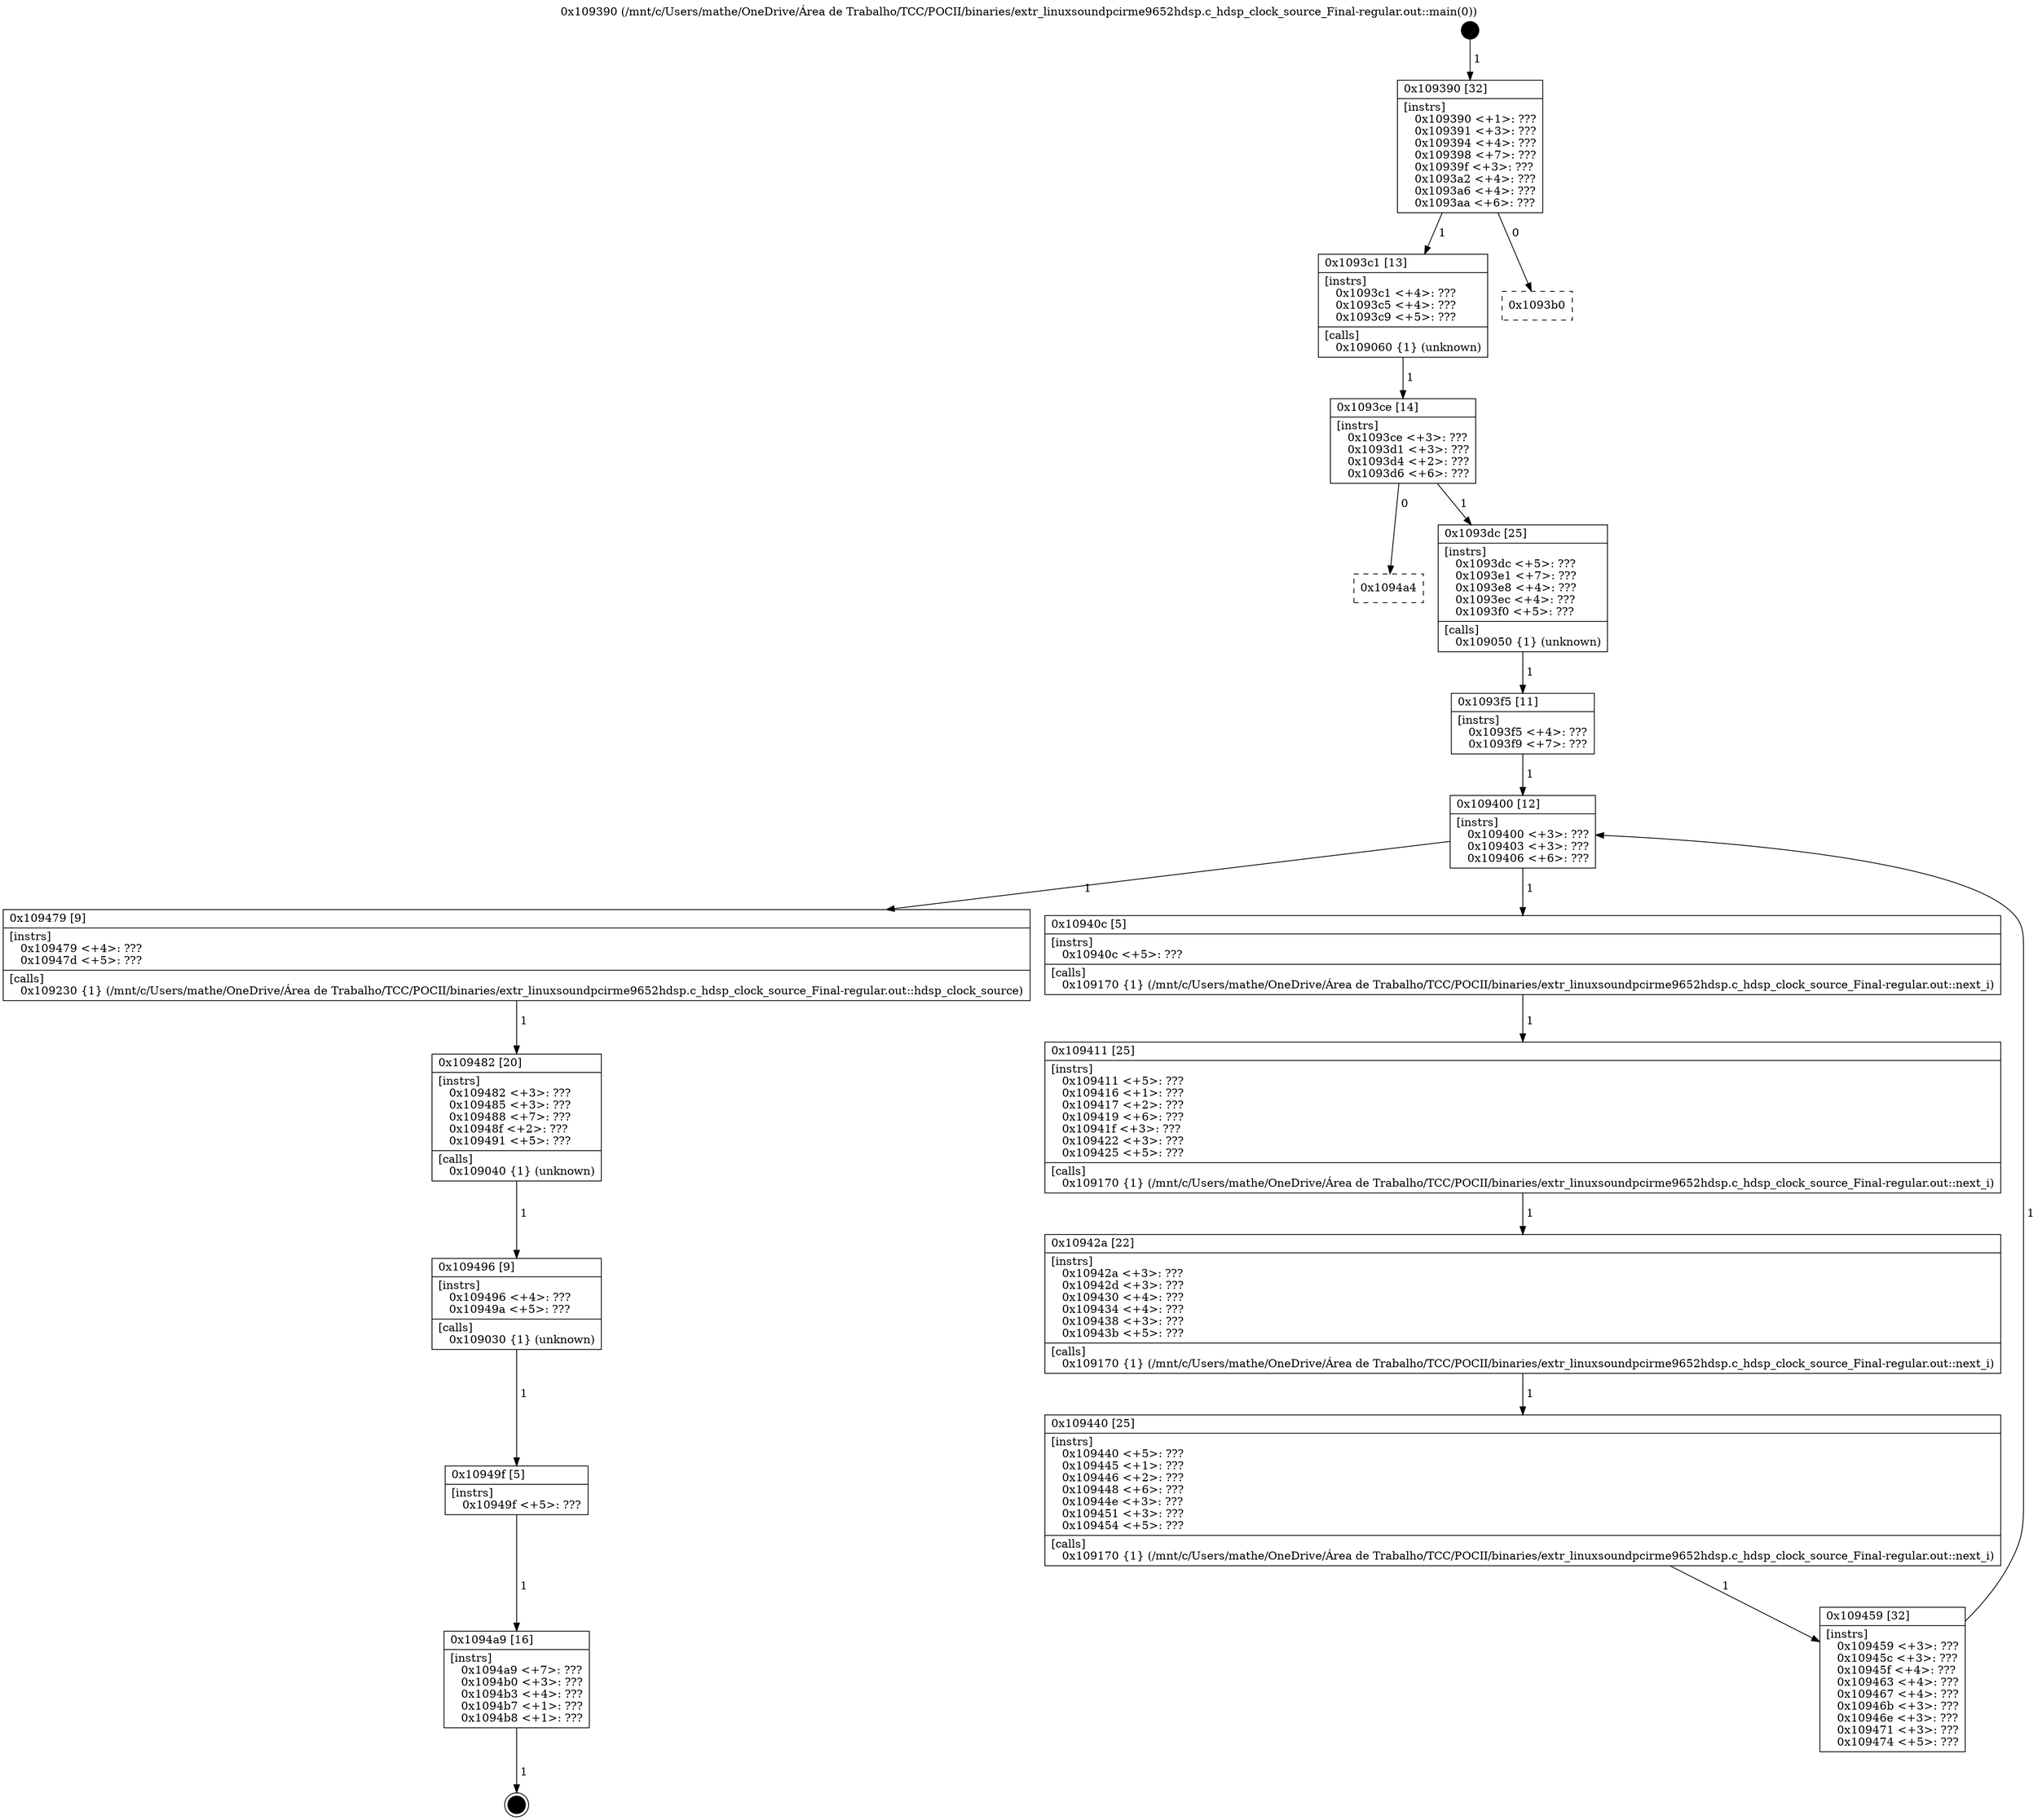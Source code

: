 digraph "0x109390" {
  label = "0x109390 (/mnt/c/Users/mathe/OneDrive/Área de Trabalho/TCC/POCII/binaries/extr_linuxsoundpcirme9652hdsp.c_hdsp_clock_source_Final-regular.out::main(0))"
  labelloc = "t"
  node[shape=record]

  Entry [label="",width=0.3,height=0.3,shape=circle,fillcolor=black,style=filled]
  "0x109390" [label="{
     0x109390 [32]\l
     | [instrs]\l
     &nbsp;&nbsp;0x109390 \<+1\>: ???\l
     &nbsp;&nbsp;0x109391 \<+3\>: ???\l
     &nbsp;&nbsp;0x109394 \<+4\>: ???\l
     &nbsp;&nbsp;0x109398 \<+7\>: ???\l
     &nbsp;&nbsp;0x10939f \<+3\>: ???\l
     &nbsp;&nbsp;0x1093a2 \<+4\>: ???\l
     &nbsp;&nbsp;0x1093a6 \<+4\>: ???\l
     &nbsp;&nbsp;0x1093aa \<+6\>: ???\l
  }"]
  "0x1093c1" [label="{
     0x1093c1 [13]\l
     | [instrs]\l
     &nbsp;&nbsp;0x1093c1 \<+4\>: ???\l
     &nbsp;&nbsp;0x1093c5 \<+4\>: ???\l
     &nbsp;&nbsp;0x1093c9 \<+5\>: ???\l
     | [calls]\l
     &nbsp;&nbsp;0x109060 \{1\} (unknown)\l
  }"]
  "0x1093b0" [label="{
     0x1093b0\l
  }", style=dashed]
  "0x1093ce" [label="{
     0x1093ce [14]\l
     | [instrs]\l
     &nbsp;&nbsp;0x1093ce \<+3\>: ???\l
     &nbsp;&nbsp;0x1093d1 \<+3\>: ???\l
     &nbsp;&nbsp;0x1093d4 \<+2\>: ???\l
     &nbsp;&nbsp;0x1093d6 \<+6\>: ???\l
  }"]
  "0x1094a4" [label="{
     0x1094a4\l
  }", style=dashed]
  "0x1093dc" [label="{
     0x1093dc [25]\l
     | [instrs]\l
     &nbsp;&nbsp;0x1093dc \<+5\>: ???\l
     &nbsp;&nbsp;0x1093e1 \<+7\>: ???\l
     &nbsp;&nbsp;0x1093e8 \<+4\>: ???\l
     &nbsp;&nbsp;0x1093ec \<+4\>: ???\l
     &nbsp;&nbsp;0x1093f0 \<+5\>: ???\l
     | [calls]\l
     &nbsp;&nbsp;0x109050 \{1\} (unknown)\l
  }"]
  Exit [label="",width=0.3,height=0.3,shape=circle,fillcolor=black,style=filled,peripheries=2]
  "0x109400" [label="{
     0x109400 [12]\l
     | [instrs]\l
     &nbsp;&nbsp;0x109400 \<+3\>: ???\l
     &nbsp;&nbsp;0x109403 \<+3\>: ???\l
     &nbsp;&nbsp;0x109406 \<+6\>: ???\l
  }"]
  "0x109479" [label="{
     0x109479 [9]\l
     | [instrs]\l
     &nbsp;&nbsp;0x109479 \<+4\>: ???\l
     &nbsp;&nbsp;0x10947d \<+5\>: ???\l
     | [calls]\l
     &nbsp;&nbsp;0x109230 \{1\} (/mnt/c/Users/mathe/OneDrive/Área de Trabalho/TCC/POCII/binaries/extr_linuxsoundpcirme9652hdsp.c_hdsp_clock_source_Final-regular.out::hdsp_clock_source)\l
  }"]
  "0x10940c" [label="{
     0x10940c [5]\l
     | [instrs]\l
     &nbsp;&nbsp;0x10940c \<+5\>: ???\l
     | [calls]\l
     &nbsp;&nbsp;0x109170 \{1\} (/mnt/c/Users/mathe/OneDrive/Área de Trabalho/TCC/POCII/binaries/extr_linuxsoundpcirme9652hdsp.c_hdsp_clock_source_Final-regular.out::next_i)\l
  }"]
  "0x109411" [label="{
     0x109411 [25]\l
     | [instrs]\l
     &nbsp;&nbsp;0x109411 \<+5\>: ???\l
     &nbsp;&nbsp;0x109416 \<+1\>: ???\l
     &nbsp;&nbsp;0x109417 \<+2\>: ???\l
     &nbsp;&nbsp;0x109419 \<+6\>: ???\l
     &nbsp;&nbsp;0x10941f \<+3\>: ???\l
     &nbsp;&nbsp;0x109422 \<+3\>: ???\l
     &nbsp;&nbsp;0x109425 \<+5\>: ???\l
     | [calls]\l
     &nbsp;&nbsp;0x109170 \{1\} (/mnt/c/Users/mathe/OneDrive/Área de Trabalho/TCC/POCII/binaries/extr_linuxsoundpcirme9652hdsp.c_hdsp_clock_source_Final-regular.out::next_i)\l
  }"]
  "0x10942a" [label="{
     0x10942a [22]\l
     | [instrs]\l
     &nbsp;&nbsp;0x10942a \<+3\>: ???\l
     &nbsp;&nbsp;0x10942d \<+3\>: ???\l
     &nbsp;&nbsp;0x109430 \<+4\>: ???\l
     &nbsp;&nbsp;0x109434 \<+4\>: ???\l
     &nbsp;&nbsp;0x109438 \<+3\>: ???\l
     &nbsp;&nbsp;0x10943b \<+5\>: ???\l
     | [calls]\l
     &nbsp;&nbsp;0x109170 \{1\} (/mnt/c/Users/mathe/OneDrive/Área de Trabalho/TCC/POCII/binaries/extr_linuxsoundpcirme9652hdsp.c_hdsp_clock_source_Final-regular.out::next_i)\l
  }"]
  "0x109440" [label="{
     0x109440 [25]\l
     | [instrs]\l
     &nbsp;&nbsp;0x109440 \<+5\>: ???\l
     &nbsp;&nbsp;0x109445 \<+1\>: ???\l
     &nbsp;&nbsp;0x109446 \<+2\>: ???\l
     &nbsp;&nbsp;0x109448 \<+6\>: ???\l
     &nbsp;&nbsp;0x10944e \<+3\>: ???\l
     &nbsp;&nbsp;0x109451 \<+3\>: ???\l
     &nbsp;&nbsp;0x109454 \<+5\>: ???\l
     | [calls]\l
     &nbsp;&nbsp;0x109170 \{1\} (/mnt/c/Users/mathe/OneDrive/Área de Trabalho/TCC/POCII/binaries/extr_linuxsoundpcirme9652hdsp.c_hdsp_clock_source_Final-regular.out::next_i)\l
  }"]
  "0x109459" [label="{
     0x109459 [32]\l
     | [instrs]\l
     &nbsp;&nbsp;0x109459 \<+3\>: ???\l
     &nbsp;&nbsp;0x10945c \<+3\>: ???\l
     &nbsp;&nbsp;0x10945f \<+4\>: ???\l
     &nbsp;&nbsp;0x109463 \<+4\>: ???\l
     &nbsp;&nbsp;0x109467 \<+4\>: ???\l
     &nbsp;&nbsp;0x10946b \<+3\>: ???\l
     &nbsp;&nbsp;0x10946e \<+3\>: ???\l
     &nbsp;&nbsp;0x109471 \<+3\>: ???\l
     &nbsp;&nbsp;0x109474 \<+5\>: ???\l
  }"]
  "0x1093f5" [label="{
     0x1093f5 [11]\l
     | [instrs]\l
     &nbsp;&nbsp;0x1093f5 \<+4\>: ???\l
     &nbsp;&nbsp;0x1093f9 \<+7\>: ???\l
  }"]
  "0x109482" [label="{
     0x109482 [20]\l
     | [instrs]\l
     &nbsp;&nbsp;0x109482 \<+3\>: ???\l
     &nbsp;&nbsp;0x109485 \<+3\>: ???\l
     &nbsp;&nbsp;0x109488 \<+7\>: ???\l
     &nbsp;&nbsp;0x10948f \<+2\>: ???\l
     &nbsp;&nbsp;0x109491 \<+5\>: ???\l
     | [calls]\l
     &nbsp;&nbsp;0x109040 \{1\} (unknown)\l
  }"]
  "0x109496" [label="{
     0x109496 [9]\l
     | [instrs]\l
     &nbsp;&nbsp;0x109496 \<+4\>: ???\l
     &nbsp;&nbsp;0x10949a \<+5\>: ???\l
     | [calls]\l
     &nbsp;&nbsp;0x109030 \{1\} (unknown)\l
  }"]
  "0x10949f" [label="{
     0x10949f [5]\l
     | [instrs]\l
     &nbsp;&nbsp;0x10949f \<+5\>: ???\l
  }"]
  "0x1094a9" [label="{
     0x1094a9 [16]\l
     | [instrs]\l
     &nbsp;&nbsp;0x1094a9 \<+7\>: ???\l
     &nbsp;&nbsp;0x1094b0 \<+3\>: ???\l
     &nbsp;&nbsp;0x1094b3 \<+4\>: ???\l
     &nbsp;&nbsp;0x1094b7 \<+1\>: ???\l
     &nbsp;&nbsp;0x1094b8 \<+1\>: ???\l
  }"]
  Entry -> "0x109390" [label=" 1"]
  "0x109390" -> "0x1093c1" [label=" 1"]
  "0x109390" -> "0x1093b0" [label=" 0"]
  "0x1093c1" -> "0x1093ce" [label=" 1"]
  "0x1093ce" -> "0x1094a4" [label=" 0"]
  "0x1093ce" -> "0x1093dc" [label=" 1"]
  "0x1094a9" -> Exit [label=" 1"]
  "0x1093dc" -> "0x1093f5" [label=" 1"]
  "0x109400" -> "0x109479" [label=" 1"]
  "0x109400" -> "0x10940c" [label=" 1"]
  "0x10940c" -> "0x109411" [label=" 1"]
  "0x109411" -> "0x10942a" [label=" 1"]
  "0x10942a" -> "0x109440" [label=" 1"]
  "0x109440" -> "0x109459" [label=" 1"]
  "0x1093f5" -> "0x109400" [label=" 1"]
  "0x109459" -> "0x109400" [label=" 1"]
  "0x109479" -> "0x109482" [label=" 1"]
  "0x109482" -> "0x109496" [label=" 1"]
  "0x109496" -> "0x10949f" [label=" 1"]
  "0x10949f" -> "0x1094a9" [label=" 1"]
}
